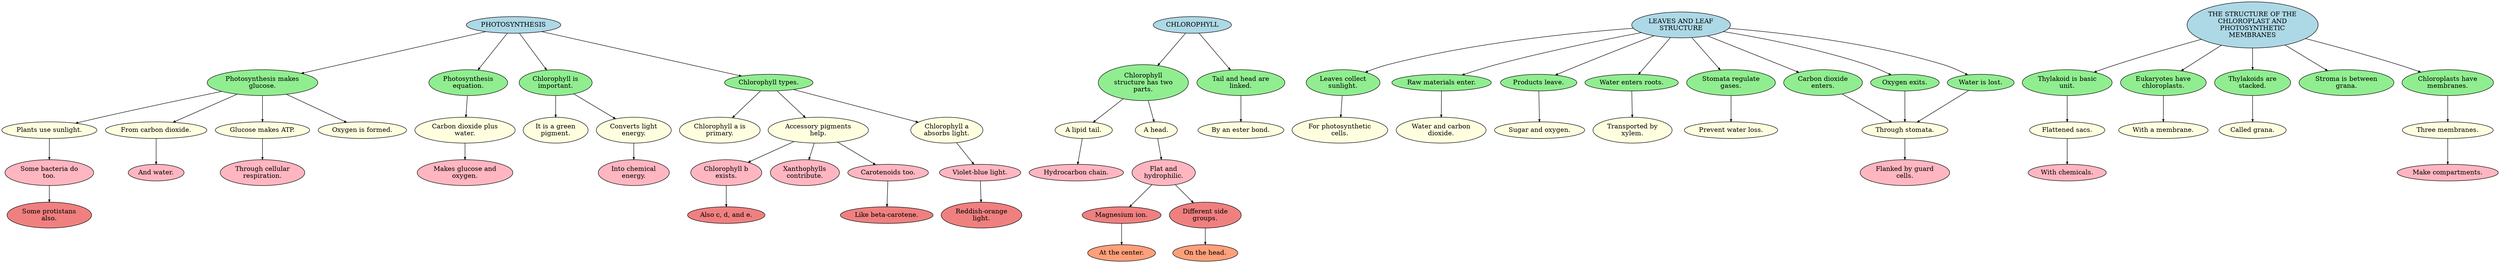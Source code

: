 digraph G {
	graph [bb="0,0,4575.5,562.13",
		rankdir=TB
	];
	node [label="\N"];
	PHOTOSYNTHESIS	[fillcolor=lightblue,
		height=0.5,
		label=PHOTOSYNTHESIS,
		pos="939.5,511.92",
		style=filled,
		width=2.5828];
	Photosynthesis_makes_glucose_	[fillcolor=lightgreen,
		height=0.77585,
		label="Photosynthesis makes\nglucose.",
		pos="472.5,386.65",
		style=filled,
		width=2.7449];
	PHOTOSYNTHESIS -> Photosynthesis_makes_glucose_	[arrowsize=0.5,
		color=black,
		pos="e,543.68,406.44 885.93,496.78 803.41,475 644.81,433.14 549.85,408.07"];
	Photosynthesis_equation_	[fillcolor=lightgreen,
		height=0.77585,
		label="Photosynthesis\nequation.",
		pos="856.5,386.65",
		style=filled,
		width=1.9789];
	PHOTOSYNTHESIS -> Photosynthesis_equation_	[arrowsize=0.5,
		color=black,
		pos="e,874.33,414.13 927.96,493.78 915.04,474.59 893.83,443.08 877.86,419.37"];
	Chlorophyll_is_important_	[fillcolor=lightgreen,
		height=0.77585,
		label="Chlorophyll is\nimportant.",
		pos="1017.5,386.65",
		style=filled,
		width=1.8611];
	PHOTOSYNTHESIS -> Chlorophyll_is_important_	[arrowsize=0.5,
		color=black,
		pos="e,1000.7,414.13 950.35,493.78 962.49,474.59 982.43,443.08 997.43,419.37"];
	Chlorophyll_types_	[fillcolor=lightgreen,
		height=0.5,
		label="Chlorophyll types.",
		pos="1408.5,386.65",
		style=filled,
		width=2.2085];
	PHOTOSYNTHESIS -> Chlorophyll_types_	[arrowsize=0.5,
		color=black,
		pos="e,1358.1,400.91 992.85,496.9 1082,473.46 1260.6,426.53 1351.9,402.53"];
	Plants_use_sunlight_	[fillcolor=lightyellow,
		height=0.5,
		label="Plants use sunlight.",
		pos="81.503,283.65",
		style=filled,
		width=2.264];
	Photosynthesis_makes_glucose_ -> Plants_use_sunlight_	[arrowsize=0.5,
		color=black,
		pos="e,127.62,298.93 397.09,368.19 336.05,353.79 247.96,332.42 171.5,311.58 159.2,308.23 146.01,304.41 133.63,300.73"];
	From_carbon_dioxide_	[fillcolor=lightyellow,
		height=0.5,
		label="From carbon dioxide.",
		pos="272.5,283.65",
		style=filled,
		width=2.555];
	Photosynthesis_makes_glucose_ -> From_carbon_dioxide_	[arrowsize=0.5,
		color=black,
		pos="e,304.58,300.85 425.11,361.72 389.94,343.96 342.65,320.08 310.08,303.63"];
	Glucose_makes_ATP_	[fillcolor=lightyellow,
		height=0.5,
		label="Glucose makes ATP.",
		pos="472.5,283.65",
		style=filled,
		width=2.5135];
	Photosynthesis_makes_glucose_ -> Glucose_makes_ATP_	[arrowsize=0.5,
		color=black,
		pos="e,472.5,302.15 472.5,358.32 472.5,342.68 472.5,323.25 472.5,308.27"];
	Oxygen_is_formed_	[fillcolor=lightyellow,
		height=0.5,
		label="Oxygen is formed.",
		pos="660.5,283.65",
		style=filled,
		width=2.2224];
	Photosynthesis_makes_glucose_ -> Oxygen_is_formed_	[arrowsize=0.5,
		color=black,
		pos="e,630.5,300.77 517.53,361.46 550.46,343.77 594.51,320.1 624.98,303.74"];
	Some_bacteria_do_too_	[fillcolor=lightpink,
		height=0.77585,
		label="Some bacteria do\ntoo.",
		pos="81.503,191.79",
		style=filled,
		width=2.2441];
	Plants_use_sunlight_ -> Some_bacteria_do_too_	[arrowsize=0.5,
		color=black,
		pos="e,81.503,219.97 81.503,265.33 81.503,254.28 81.503,239.6 81.503,226.34"];
	Some_protistans_also_	[fillcolor=lightcoral,
		height=0.77585,
		label="Some protistans\nalso.",
		pos="81.503,99.931",
		style=filled,
		width=2.0968];
	Some_bacteria_do_too_ -> Some_protistans_also_	[arrowsize=0.5,
		color=black,
		pos="e,81.503,128.18 81.503,163.83 81.503,154.59 81.503,144.13 81.503,134.43"];
	And_water_	[fillcolor=lightpink,
		height=0.5,
		label="And water.",
		pos="272.5,191.79",
		style=filled,
		width=1.4323];
	From_carbon_dioxide_ -> And_water_	[arrowsize=0.5,
		color=black,
		pos="e,272.5,210.07 272.5,265.33 272.5,251.4 272.5,231.71 272.5,216.35"];
	Through_cellular_respiration_	[fillcolor=lightpink,
		height=0.77585,
		label="Through cellular\nrespiration.",
		pos="472.5,191.79",
		style=filled,
		width=2.0968];
	Glucose_makes_ATP_ -> Through_cellular_respiration_	[arrowsize=0.5,
		color=black,
		pos="e,472.5,219.97 472.5,265.33 472.5,254.28 472.5,239.6 472.5,226.34"];
	Carbon_dioxide_plus_water_	[fillcolor=lightyellow,
		height=0.77585,
		label="Carbon dioxide plus\nwater.",
		pos="850.5,283.65",
		style=filled,
		width=2.5534];
	Photosynthesis_equation_ -> Carbon_dioxide_plus_water_	[arrowsize=0.5,
		color=black,
		pos="e,852.13,312.01 854.88,358.32 854.15,345.97 853.27,331.26 852.5,318.24"];
	Makes_glucose_and_oxygen_	[fillcolor=lightpink,
		height=0.77585,
		label="Makes glucose and\noxygen.",
		pos="850.5,191.79",
		style=filled,
		width=2.4209];
	Carbon_dioxide_plus_water_ -> Makes_glucose_and_oxygen_	[arrowsize=0.5,
		color=black,
		pos="e,850.5,220.05 850.5,255.69 850.5,246.45 850.5,235.99 850.5,226.29"];
	It_is_a_green_pigment_	[fillcolor=lightyellow,
		height=0.77585,
		label="It is a green\npigment.",
		pos="1017.5,283.65",
		style=filled,
		width=1.5812];
	Chlorophyll_is_important_ -> It_is_a_green_pigment_	[arrowsize=0.5,
		color=black,
		pos="e,1017.5,312.01 1017.5,358.32 1017.5,345.97 1017.5,331.26 1017.5,318.24"];
	Converts_light_energy_	[fillcolor=lightyellow,
		height=0.77585,
		label="Converts light\nenergy.",
		pos="1158.5,283.65",
		style=filled,
		width=1.8463];
	Chlorophyll_is_important_ -> Converts_light_energy_	[arrowsize=0.5,
		color=black,
		pos="e,1125.7,308.18 1050.6,361.97 1071.5,346.97 1098.7,327.51 1120.5,311.87"];
	Into_chemical_energy_	[fillcolor=lightpink,
		height=0.77585,
		label="Into chemical\nenergy.",
		pos="1158.5,191.79",
		style=filled,
		width=1.7874];
	Converts_light_energy_ -> Into_chemical_energy_	[arrowsize=0.5,
		color=black,
		pos="e,1158.5,220.05 1158.5,255.69 1158.5,246.45 1158.5,235.99 1158.5,226.29"];
	Chlorophyll_a_is_primary_	[fillcolor=lightyellow,
		height=0.77585,
		label="Chlorophyll a is\nprimary.",
		pos="1316.5,283.65",
		style=filled,
		width=2.0526];
	Chlorophyll_types_ -> Chlorophyll_a_is_primary_	[arrowsize=0.5,
		color=black,
		pos="e,1339.8,310.23 1392.9,368.52 1379.5,353.78 1359.8,332.19 1343.8,314.6"];
	Accessory_pigments_help_	[fillcolor=lightyellow,
		height=0.77585,
		label="Accessory pigments\nhelp.",
		pos="1500.5,283.65",
		style=filled,
		width=2.5534];
	Chlorophyll_types_ -> Accessory_pigments_help_	[arrowsize=0.5,
		color=black,
		pos="e,1476.5,311 1424.1,368.52 1437.2,354.11 1456.3,333.16 1472.1,315.79"];
	Chlorophyll_a_absorbs_light_	[fillcolor=lightyellow,
		height=0.77585,
		label="Chlorophyll a\nabsorbs light.",
		pos="1737.5,283.65",
		style=filled,
		width=1.8021];
	Chlorophyll_types_ -> Chlorophyll_a_absorbs_light_	[arrowsize=0.5,
		color=black,
		pos="e,1685.4,300.66 1454.2,371.61 1513,353.57 1615,322.25 1679.3,302.53"];
	Chlorophyll_b_exists_	[fillcolor=lightpink,
		height=0.77585,
		label="Chlorophyll b\nexists.",
		pos="1329.5,191.79",
		style=filled,
		width=1.8316];
	Accessory_pigments_help_ -> Chlorophyll_b_exists_	[arrowsize=0.5,
		color=black,
		pos="e,1370,214.1 1455.6,259.04 1430.9,246.09 1400.4,230.05 1375.6,217"];
	Xanthophylls_contribute_	[fillcolor=lightpink,
		height=0.77585,
		label="Xanthophylls\ncontribute.",
		pos="1476.5,191.79",
		style=filled,
		width=1.7579];
	Accessory_pigments_help_ -> Xanthophylls_contribute_	[arrowsize=0.5,
		color=black,
		pos="e,1483.7,219.73 1493.3,255.69 1490.8,246.36 1488,235.79 1485.4,226.02"];
	Carotenoids_too_	[fillcolor=lightpink,
		height=0.5,
		label="Carotenoids too.",
		pos="1631.5,191.79",
		style=filled,
		width=2.0422];
	Accessory_pigments_help_ -> Carotenoids_too_	[arrowsize=0.5,
		color=black,
		pos="e,1607.6,209.19 1537,257.62 1557.6,243.48 1583,226.03 1602.3,212.8"];
	Also_c__d__and_e_	[fillcolor=lightcoral,
		height=0.5,
		label="Also c, d, and e.",
		pos="1329.5,99.931",
		style=filled,
		width=2.0145];
	Chlorophyll_b_exists_ -> Also_c__d__and_e_	[arrowsize=0.5,
		color=black,
		pos="e,1329.5,118.24 1329.5,163.83 1329.5,151.36 1329.5,136.67 1329.5,124.62"];
	Like_beta_carotene_	[fillcolor=lightcoral,
		height=0.5,
		label="Like beta-carotene.",
		pos="1628.5,99.931",
		style=filled,
		width=2.264];
	Carotenoids_too_ -> Like_beta_carotene_	[arrowsize=0.5,
		color=black,
		pos="e,1629.1,118.2 1630.9,173.47 1630.5,159.54 1629.8,139.85 1629.3,124.49"];
	Violet_blue_light_	[fillcolor=lightpink,
		height=0.5,
		label="Violet-blue light.",
		pos="1799.5,191.79",
		style=filled,
		width=1.9867];
	Chlorophyll_a_absorbs_light_ -> Violet_blue_light_	[arrowsize=0.5,
		color=black,
		pos="e,1787.7,209.92 1755.4,256.66 1764.5,243.51 1775.4,227.71 1784.1,215.11"];
	Reddish_orange_light_	[fillcolor=lightcoral,
		height=0.77585,
		label="Reddish-orange\nlight.",
		pos="1801.5,99.931",
		style=filled,
		width=2.0526];
	Violet_blue_light_ -> Reddish_orange_light_	[arrowsize=0.5,
		color=black,
		pos="e,1800.9,128.11 1799.9,173.47 1800.1,162.42 1800.5,147.74 1800.8,134.48"];
	CHLOROPHYLL	[fillcolor=lightblue,
		height=0.5,
		label=CHLOROPHYLL,
		pos="2189.5,511.92",
		style=filled,
		width=2.1947];
	Chlorophyll_structure_has_two_parts_	[fillcolor=lightgreen,
		height=1.0852,
		label="Chlorophyll\nstructure has two\nparts.",
		pos="2101.5,386.65",
		style=filled,
		width=2.1999];
	CHLOROPHYLL -> Chlorophyll_structure_has_two_parts_	[arrowsize=0.5,
		color=black,
		pos="e,2127.4,423.89 2177.3,493.78 2165.4,477.12 2146.9,451.18 2131.1,429.11"];
	Tail_and_head_are_linked_	[fillcolor=lightgreen,
		height=0.77585,
		label="Tail and head are\nlinked.",
		pos="2277.5,386.65",
		style=filled,
		width=2.1852];
	CHLOROPHYLL -> Tail_and_head_are_linked_	[arrowsize=0.5,
		color=black,
		pos="e,2258.6,414.13 2201.7,493.78 2215.4,474.59 2237.9,443.08 2254.9,419.37"];
	A_lipid_tail_	[fillcolor=lightyellow,
		height=0.5,
		label="A lipid tail.",
		pos="1987.5,283.65",
		style=filled,
		width=1.4184];
	Chlorophyll_structure_has_two_parts_ -> A_lipid_tail_	[arrowsize=0.5,
		color=black,
		pos="e,2005.8,300.88 2063.5,352.02 2045.9,336.42 2025.6,318.39 2010.4,304.91"];
	A_head_	[fillcolor=lightyellow,
		height=0.5,
		label="A head.",
		pos="2122.5,283.65",
		style=filled,
		width=1.0996];
	Chlorophyll_structure_has_two_parts_ -> A_head_	[arrowsize=0.5,
		color=black,
		pos="e,2118.9,302.02 2109.4,347.47 2112.2,334.27 2115.2,319.88 2117.6,308.2"];
	Hydrocarbon_chain_	[fillcolor=lightpink,
		height=0.5,
		label="Hydrocarbon chain.",
		pos="1974.5,191.79",
		style=filled,
		width=2.361];
	A_lipid_tail_ -> Hydrocarbon_chain_	[arrowsize=0.5,
		color=black,
		pos="e,1977,210.07 1985,265.33 1983,251.4 1980.1,231.71 1977.9,216.35"];
	Flat_and_hydrophilic_	[fillcolor=lightpink,
		height=0.77585,
		label="Flat and\nhydrophilic.",
		pos="2136.5,191.79",
		style=filled,
		width=1.6254];
	A_head_ -> Flat_and_hydrophilic_	[arrowsize=0.5,
		color=black,
		pos="e,2132.3,219.97 2125.2,265.33 2126.9,254.28 2129.2,239.6 2131.3,226.34"];
	Magnesium_ion_	[fillcolor=lightcoral,
		height=0.5,
		label="Magnesium ion.",
		pos="2060.5,99.931",
		style=filled,
		width=1.9313];
	Flat_and_hydrophilic_ -> Magnesium_ion_	[arrowsize=0.5,
		color=black,
		pos="e,2074.8,117.88 2115.3,165.76 2103.9,152.28 2090,135.81 2079,122.84"];
	Different_side_groups_	[fillcolor=lightcoral,
		height=0.77585,
		label="Different side\ngroups.",
		pos="2212.5,99.931",
		style=filled,
		width=1.7874];
	Flat_and_hydrophilic_ -> Different_side_groups_	[arrowsize=0.5,
		color=black,
		pos="e,2190.9,126.45 2157.7,165.76 2166.7,155.04 2177.4,142.42 2186.9,131.18"];
	At_the_center_	[fillcolor=lightsalmon,
		height=0.5,
		label="At the center.",
		pos="2060.5,18",
		style=filled,
		width=1.6818];
	Magnesium_ion_ -> At_the_center_	[arrowsize=0.5,
		color=black,
		pos="e,2060.5,36.31 2060.5,81.587 2060.5,70.17 2060.5,55.081 2060.5,42.579"];
	On_the_head_	[fillcolor=lightsalmon,
		height=0.5,
		label="On the head.",
		pos="2212.5,18",
		style=filled,
		width=1.6125];
	Different_side_groups_ -> On_the_head_	[arrowsize=0.5,
		color=black,
		pos="e,2212.5,36.258 2212.5,71.87 2212.5,62.394 2212.5,51.835 2212.5,42.659"];
	By_an_ester_bond_	[fillcolor=lightyellow,
		height=0.5,
		label="By an ester bond.",
		pos="2277.5,283.65",
		style=filled,
		width=2.1254];
	Tail_and_head_are_linked_ -> By_an_ester_bond_	[arrowsize=0.5,
		color=black,
		pos="e,2277.5,302.15 2277.5,358.32 2277.5,342.68 2277.5,323.25 2277.5,308.27"];
	LEAVES_AND_LEAF_STRUCTURE	[fillcolor=lightblue,
		height=0.77585,
		label="LEAVES AND LEAF\nSTRUCTURE",
		pos="3080.5,511.92",
		style=filled,
		width=2.7449];
	Leaves_collect_sunlight_	[fillcolor=lightgreen,
		height=0.77585,
		label="Leaves collect\nsunlight.",
		pos="2466.5,386.65",
		style=filled,
		width=1.8758];
	LEAVES_AND_LEAF_STRUCTURE -> Leaves_collect_sunlight_	[arrowsize=0.5,
		color=black,
		pos="e,2509.1,408.62 2986.8,502.81 2880.4,491.98 2702.3,468.94 2554.5,425.72 2541.3,421.87 2527.5,416.56 2514.9,411.12"];
	Raw_materials_enter_	[fillcolor=lightgreen,
		height=0.5,
		label="Raw materials enter.",
		pos="2648.5,386.65",
		style=filled,
		width=2.3748];
	LEAVES_AND_LEAF_STRUCTURE -> Raw_materials_enter_	[arrowsize=0.5,
		color=black,
		pos="e,2685.7,403.15 3003.7,493.97 2935.8,478.32 2834.2,453.38 2747.5,425.72 2728.9,419.79 2708.7,412.24 2691.5,405.43"];
	Products_leave_	[fillcolor=lightgreen,
		height=0.5,
		label="Products leave.",
		pos="2824.5,386.65",
		style=filled,
		width=1.8897];
	LEAVES_AND_LEAF_STRUCTURE -> Products_leave_	[arrowsize=0.5,
		color=black,
		pos="e,2855.5,403.13 3030.6,487.43 2994.7,470.43 2945,446.83 2901.5,425.72 2888.4,419.34 2874,412.27 2861.3,405.97"];
	Water_enters_roots_	[fillcolor=lightgreen,
		height=0.5,
		label="Water enters roots.",
		pos="2992.5,386.65",
		style=filled,
		width=2.2778];
	LEAVES_AND_LEAF_STRUCTURE -> Water_enters_roots_	[arrowsize=0.5,
		color=black,
		pos="e,3004.8,404.86 3061.4,484.18 3045.6,461.98 3023.3,430.79 3008.4,409.93"];
	Stomata_regulate_gases_	[fillcolor=lightgreen,
		height=0.77585,
		label="Stomata regulate\ngases.",
		pos="3169.5,386.65",
		style=filled,
		width=2.1262];
	LEAVES_AND_LEAF_STRUCTURE -> Stomata_regulate_gases_	[arrowsize=0.5,
		color=black,
		pos="e,3150.5,413.92 3099.8,484.18 3113.6,465.07 3132.2,439.28 3146.7,419.17"];
	Carbon_dioxide_enters_	[fillcolor=lightgreen,
		height=0.77585,
		label="Carbon dioxide\nenters.",
		pos="3336.5,386.65",
		style=filled,
		width=2.0231];
	LEAVES_AND_LEAF_STRUCTURE -> Carbon_dioxide_enters_	[arrowsize=0.5,
		color=black,
		pos="e,3291.9,409.13 3129.6,487.3 3174.5,465.65 3240.8,433.72 3286.2,411.88"];
	Oxygen_exits_	[fillcolor=lightgreen,
		height=0.5,
		label="Oxygen exits.",
		pos="3488.5,386.65",
		style=filled,
		width=1.7095];
	LEAVES_AND_LEAF_STRUCTURE -> Oxygen_exits_	[arrowsize=0.5,
		color=black,
		pos="e,3463.3,403.35 3162.9,496.19 3232.4,482.33 3334,458.76 3418.5,425.72 3431.9,420.48 3446,413.21 3458,406.43"];
	Water_is_lost_	[fillcolor=lightgreen,
		height=0.5,
		label="Water is lost.",
		pos="3628.5,386.65",
		style=filled,
		width=1.6679];
	LEAVES_AND_LEAF_STRUCTURE -> Water_is_lost_	[arrowsize=0.5,
		color=black,
		pos="e,3604.5,403.45 3175.1,503.31 3273.4,493.29 3430.7,471.29 3559.5,425.72 3573.1,420.89 3587.3,413.55 3599.2,406.6"];
	For_photosynthetic_cells_	[fillcolor=lightyellow,
		height=0.77585,
		label="For photosynthetic\ncells.",
		pos="2458.5,283.65",
		style=filled,
		width=2.4061];
	Leaves_collect_sunlight_ -> For_photosynthetic_cells_	[arrowsize=0.5,
		color=black,
		pos="e,2460.7,312.01 2464.3,358.32 2463.4,345.97 2462.2,331.26 2461.2,318.24"];
	Water_and_carbon_dioxide_	[fillcolor=lightyellow,
		height=0.77585,
		label="Water and carbon\ndioxide.",
		pos="2645.5,283.65",
		style=filled,
		width=2.2883];
	Raw_materials_enter_ -> Water_and_carbon_dioxide_	[arrowsize=0.5,
		color=black,
		pos="e,2646.3,311.78 2648,368.52 2647.6,354.68 2647,334.8 2646.5,317.87"];
	Sugar_and_oxygen_	[fillcolor=lightyellow,
		height=0.5,
		label="Sugar and oxygen.",
		pos="2825.5,283.65",
		style=filled,
		width=2.2224];
	Products_leave_ -> Sugar_and_oxygen_	[arrowsize=0.5,
		color=black,
		pos="e,2825.3,301.87 2824.7,368.52 2824.8,351.98 2825.1,326.79 2825.3,308.34"];
	Transported_by_xylem_	[fillcolor=lightyellow,
		height=0.77585,
		label="Transported by\nxylem.",
		pos="2996.5,283.65",
		style=filled,
		width=2.0231];
	Water_enters_roots_ -> Transported_by_xylem_	[arrowsize=0.5,
		color=black,
		pos="e,2995.4,311.78 2993.2,368.52 2993.7,354.68 2994.5,334.8 2995.2,317.87"];
	Prevent_water_loss_	[fillcolor=lightyellow,
		height=0.5,
		label="Prevent water loss.",
		pos="3169.5,283.65",
		style=filled,
		width=2.2501];
	Stomata_regulate_gases_ -> Prevent_water_loss_	[arrowsize=0.5,
		color=black,
		pos="e,3169.5,302.15 3169.5,358.32 3169.5,342.68 3169.5,323.25 3169.5,308.27"];
	Through_stomata_	[fillcolor=lightyellow,
		height=0.5,
		label="Through stomata.",
		pos="3488.5,283.65",
		style=filled,
		width=2.1254];
	Carbon_dioxide_enters_ -> Through_stomata_	[arrowsize=0.5,
		color=black,
		pos="e,3464,300.94 3372.1,361.97 3398.5,344.44 3434,320.85 3458.9,304.35"];
	Flanked_by_guard_cells_	[fillcolor=lightpink,
		height=0.77585,
		label="Flanked by guard\ncells.",
		pos="3488.5,191.79",
		style=filled,
		width=2.2294];
	Through_stomata_ -> Flanked_by_guard_cells_	[arrowsize=0.5,
		color=black,
		pos="e,3488.5,219.97 3488.5,265.33 3488.5,254.28 3488.5,239.6 3488.5,226.34"];
	Oxygen_exits_ -> Through_stomata_	[arrowsize=0.5,
		color=black,
		pos="e,3488.5,301.87 3488.5,368.52 3488.5,351.98 3488.5,326.79 3488.5,308.34"];
	Water_is_lost_ -> Through_stomata_	[arrowsize=0.5,
		color=black,
		pos="e,3511.5,301.25 3606.3,369.65 3582,352.13 3543,323.99 3516.6,304.94"];
	THE_STRUCTURE_OF_THE_CHLOROPLAST_AND_PHOTOSYNTHETIC_MEMBRANES	[fillcolor=lightblue,
		height=1.3946,
		label="THE STRUCTURE OF THE\nCHLOROPLAST AND\nPHOTOSYNTHETIC\nMEMBRANES",
		pos="4130.5,511.92",
		style=filled,
		width=3.5994];
	Thylakoid_is_basic_unit_	[fillcolor=lightgreen,
		height=0.77585,
		label="Thylakoid is basic\nunit.",
		pos="3789.5,386.65",
		style=filled,
		width=2.3177];
	THE_STRUCTURE_OF_THE_CHLOROPLAST_AND_PHOTOSYNTHETIC_MEMBRANES -> Thylakoid_is_basic_unit_	[arrowsize=0.5,
		color=black,
		pos="e,3839.9,409.17 4032.1,478.84 3986.1,463.44 3930.8,444.32 3881.5,425.72 3869.8,421.31 3857.4,416.36 3845.6,411.53"];
	Eukaryotes_have_chloroplasts_	[fillcolor=lightgreen,
		height=0.77585,
		label="Eukaryotes have\nchloroplasts.",
		pos="3966.5,386.65",
		style=filled,
		width=2.1115];
	THE_STRUCTURE_OF_THE_CHLOROPLAST_AND_PHOTOSYNTHETIC_MEMBRANES -> Eukaryotes_have_chloroplasts_	[arrowsize=0.5,
		color=black,
		pos="e,3999.1,412.17 4071.8,466.77 4049.2,449.83 4024.1,430.97 4004.1,415.91"];
	Thylakoids_are_stacked_	[fillcolor=lightgreen,
		height=0.77585,
		label="Thylakoids are\nstacked.",
		pos="4130.5,386.65",
		style=filled,
		width=1.9347];
	THE_STRUCTURE_OF_THE_CHLOROPLAST_AND_PHOTOSYNTHETIC_MEMBRANES -> Thylakoids_are_stacked_	[arrowsize=0.5,
		color=black,
		pos="e,4130.5,414.76 4130.5,461.49 4130.5,447.92 4130.5,433.52 4130.5,421.08"];
	Stroma_is_between_grana_	[fillcolor=lightgreen,
		height=0.77585,
		label="Stroma is between\ngrana.",
		pos="4302.5,386.65",
		style=filled,
		width=2.3325];
	THE_STRUCTURE_OF_THE_CHLOROPLAST_AND_PHOTOSYNTHETIC_MEMBRANES -> Stroma_is_between_grana_	[arrowsize=0.5,
		color=black,
		pos="e,4267.9,412.45 4191.1,467.46 4214.9,450.46 4241.4,431.44 4262.6,416.23"];
	Chloroplasts_have_membranes_	[fillcolor=lightgreen,
		height=0.77585,
		label="Chloroplasts have\nmembranes.",
		pos="4486.5,386.65",
		style=filled,
		width=2.2883];
	THE_STRUCTURE_OF_THE_CHLOROPLAST_AND_PHOTOSYNTHETIC_MEMBRANES -> Chloroplasts_have_membranes_	[arrowsize=0.5,
		color=black,
		pos="e,4436.7,409.37 4232.2,480.46 4281.8,465.03 4342.1,445.43 4395.5,425.72 4407,421.48 4419.2,416.63 4430.7,411.86"];
	Flattened_sacs_	[fillcolor=lightyellow,
		height=0.5,
		label="Flattened sacs.",
		pos="3789.5,283.65",
		style=filled,
		width=1.8343];
	Thylakoid_is_basic_unit_ -> Flattened_sacs_	[arrowsize=0.5,
		color=black,
		pos="e,3789.5,302.15 3789.5,358.32 3789.5,342.68 3789.5,323.25 3789.5,308.27"];
	With_chemicals_	[fillcolor=lightpink,
		height=0.5,
		label="With chemicals.",
		pos="3789.5,191.79",
		style=filled,
		width=1.9452];
	Flattened_sacs_ -> With_chemicals_	[arrowsize=0.5,
		color=black,
		pos="e,3789.5,210.07 3789.5,265.33 3789.5,251.4 3789.5,231.71 3789.5,216.35"];
	With_a_membrane_	[fillcolor=lightyellow,
		height=0.5,
		label="With a membrane.",
		pos="3966.5,283.65",
		style=filled,
		width=2.1808];
	Eukaryotes_have_chloroplasts_ -> With_a_membrane_	[arrowsize=0.5,
		color=black,
		pos="e,3966.5,302.15 3966.5,358.32 3966.5,342.68 3966.5,323.25 3966.5,308.27"];
	Called_grana_	[fillcolor=lightyellow,
		height=0.5,
		label="Called grana.",
		pos="4130.5,283.65",
		style=filled,
		width=1.6402];
	Thylakoids_are_stacked_ -> Called_grana_	[arrowsize=0.5,
		color=black,
		pos="e,4130.5,302.15 4130.5,358.32 4130.5,342.68 4130.5,323.25 4130.5,308.27"];
	Three_membranes_	[fillcolor=lightyellow,
		height=0.5,
		label="Three membranes.",
		pos="4486.5,283.65",
		style=filled,
		width=2.2085];
	Chloroplasts_have_membranes_ -> Three_membranes_	[arrowsize=0.5,
		color=black,
		pos="e,4486.5,302.15 4486.5,358.32 4486.5,342.68 4486.5,323.25 4486.5,308.27"];
	Make_compartments_	[fillcolor=lightpink,
		height=0.5,
		label="Make compartments.",
		pos="4486.5,191.79",
		style=filled,
		width=2.4719];
	Three_membranes_ -> Make_compartments_	[arrowsize=0.5,
		color=black,
		pos="e,4486.5,210.07 4486.5,265.33 4486.5,251.4 4486.5,231.71 4486.5,216.35"];
}
